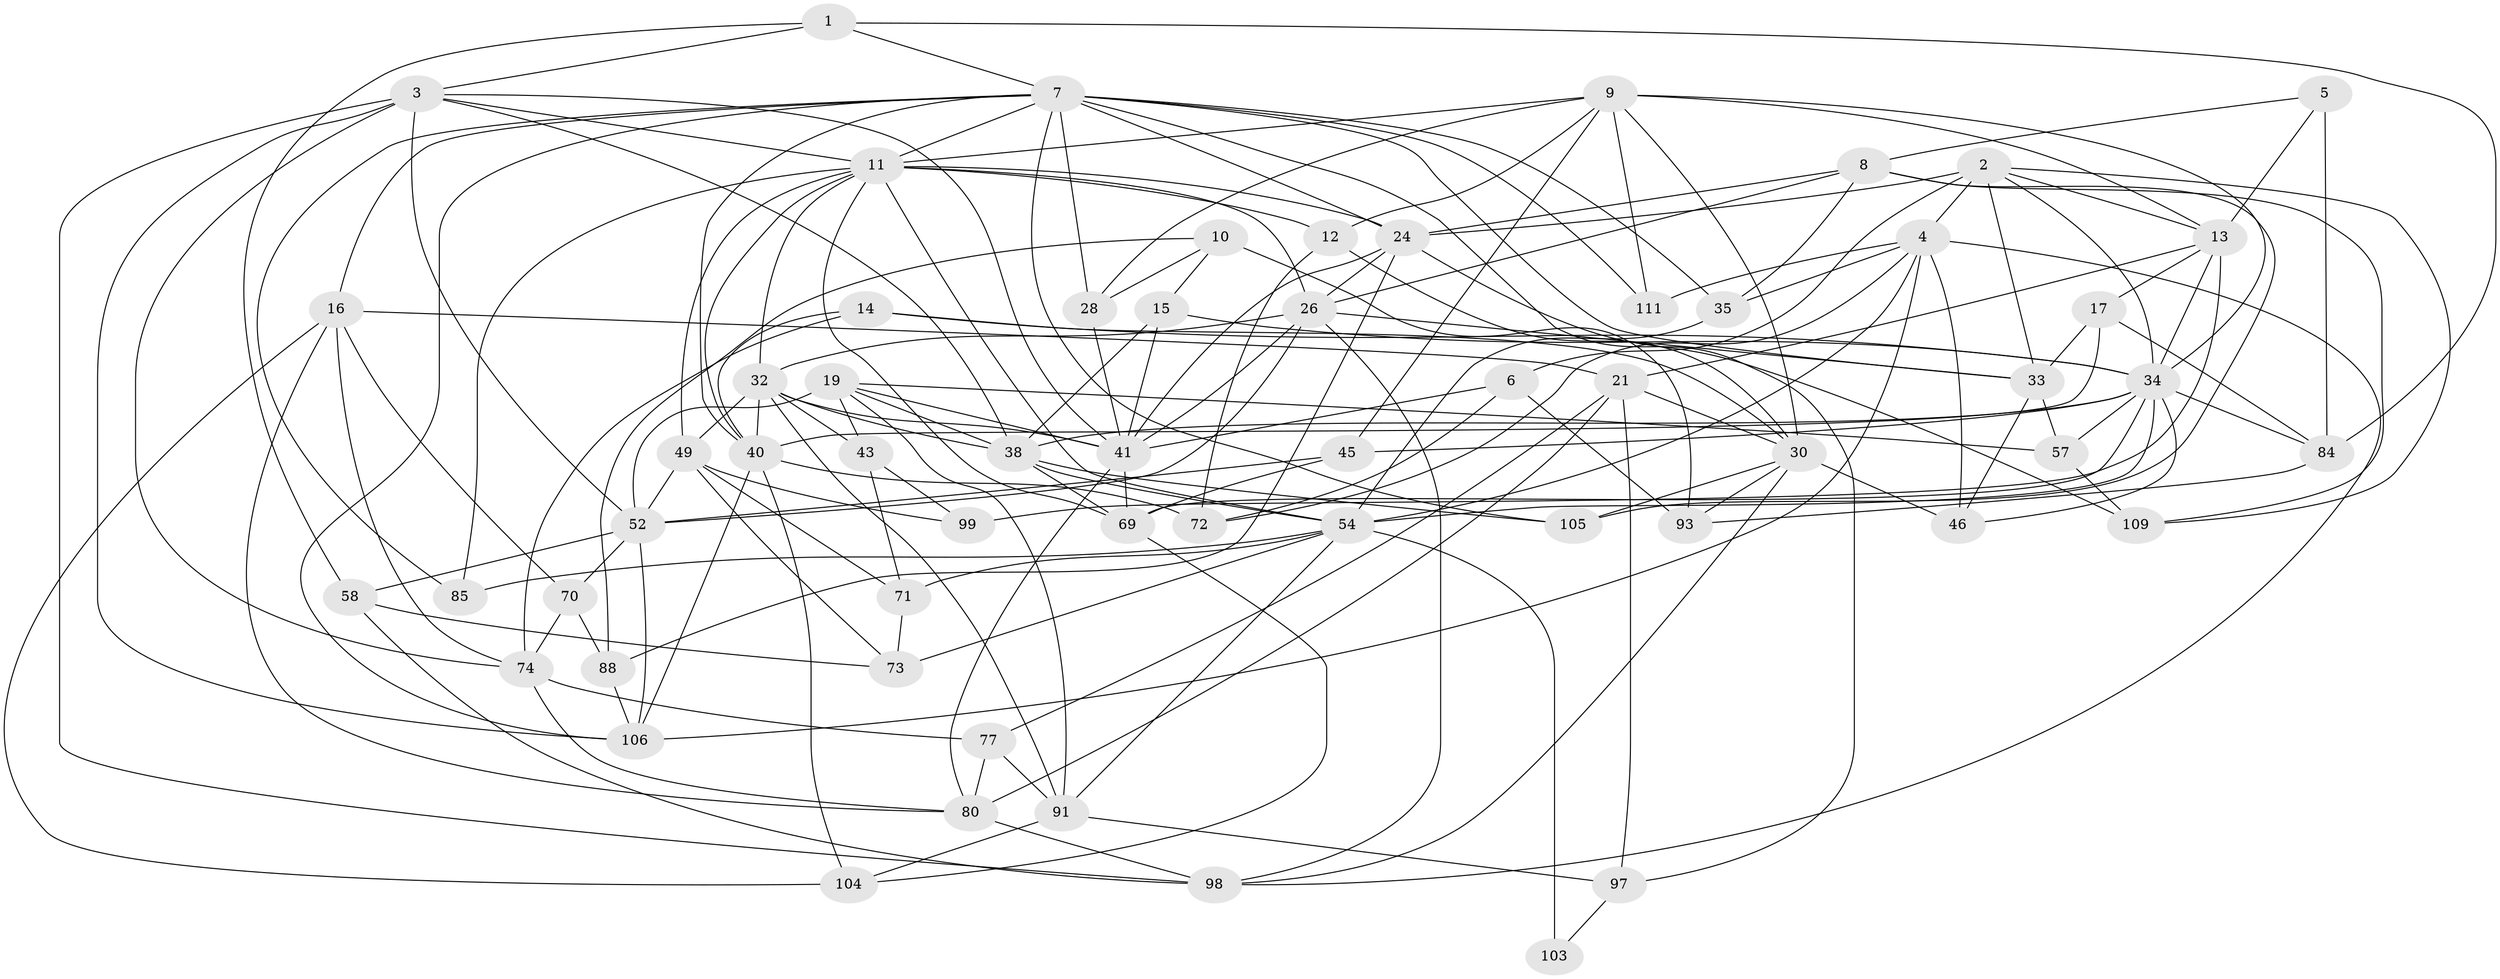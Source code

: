 // original degree distribution, {4: 1.0}
// Generated by graph-tools (version 1.1) at 2025/16/03/09/25 04:16:19]
// undirected, 60 vertices, 171 edges
graph export_dot {
graph [start="1"]
  node [color=gray90,style=filled];
  1;
  2 [super="+50+31"];
  3 [super="+23"];
  4 [super="+25"];
  5;
  6;
  7 [super="+67+27+39+96"];
  8 [super="+75"];
  9 [super="+82+20"];
  10;
  11 [super="+37+76"];
  12;
  13 [super="+18"];
  14;
  15;
  16 [super="+62"];
  17;
  19 [super="+53"];
  21 [super="+36"];
  24 [super="+78"];
  26 [super="+65+86"];
  28;
  30 [super="+56"];
  32 [super="+66+48"];
  33 [super="+42"];
  34 [super="+44+63+110"];
  35;
  38 [super="+68"];
  40 [super="+115+107"];
  41 [super="+60"];
  43;
  45;
  46;
  49 [super="+114"];
  52 [super="+79+102"];
  54 [super="+59+87+83"];
  57;
  58;
  69 [super="+119"];
  70;
  71;
  72;
  73;
  74 [super="+81"];
  77;
  80 [super="+89"];
  84 [super="+95"];
  85;
  88;
  91 [super="+100"];
  93;
  97;
  98 [super="+120"];
  99;
  103;
  104;
  105;
  106 [super="+116"];
  109;
  111 [super="+112"];
  1 -- 58;
  1 -- 3;
  1 -- 84;
  1 -- 7;
  2 -- 109;
  2 -- 6;
  2 -- 24;
  2 -- 33;
  2 -- 4 [weight=2];
  2 -- 34;
  2 -- 13;
  3 -- 98;
  3 -- 38;
  3 -- 74;
  3 -- 11;
  3 -- 106;
  3 -- 52;
  3 -- 41;
  4 -- 111 [weight=2];
  4 -- 54;
  4 -- 98;
  4 -- 35;
  4 -- 72;
  4 -- 106;
  4 -- 46;
  5 -- 8;
  5 -- 84 [weight=2];
  5 -- 13;
  6 -- 72;
  6 -- 93;
  6 -- 41;
  7 -- 24;
  7 -- 28;
  7 -- 111 [weight=3];
  7 -- 97;
  7 -- 35;
  7 -- 85 [weight=2];
  7 -- 106;
  7 -- 33;
  7 -- 40;
  7 -- 16;
  7 -- 105;
  7 -- 11;
  8 -- 109;
  8 -- 24;
  8 -- 105;
  8 -- 26;
  8 -- 35;
  9 -- 28;
  9 -- 13;
  9 -- 45;
  9 -- 34;
  9 -- 12;
  9 -- 30;
  9 -- 11;
  9 -- 111;
  10 -- 28;
  10 -- 15;
  10 -- 93;
  10 -- 88;
  11 -- 49;
  11 -- 69;
  11 -- 40;
  11 -- 85;
  11 -- 24;
  11 -- 26;
  11 -- 32;
  11 -- 12;
  11 -- 54;
  12 -- 72;
  12 -- 30;
  13 -- 99 [weight=2];
  13 -- 17;
  13 -- 34;
  13 -- 21;
  14 -- 30;
  14 -- 74;
  14 -- 40;
  14 -- 34;
  15 -- 38;
  15 -- 41;
  15 -- 34;
  16 -- 70;
  16 -- 21;
  16 -- 74;
  16 -- 80;
  16 -- 104;
  17 -- 33;
  17 -- 40;
  17 -- 84;
  19 -- 91;
  19 -- 43;
  19 -- 41;
  19 -- 38;
  19 -- 57;
  19 -- 52;
  21 -- 97;
  21 -- 30;
  21 -- 80;
  21 -- 77;
  24 -- 26;
  24 -- 109;
  24 -- 88;
  24 -- 41;
  26 -- 98;
  26 -- 33;
  26 -- 32;
  26 -- 52;
  26 -- 41;
  28 -- 41;
  30 -- 105;
  30 -- 98;
  30 -- 93;
  30 -- 46;
  32 -- 43;
  32 -- 40;
  32 -- 49;
  32 -- 91;
  32 -- 38;
  32 -- 41;
  33 -- 57;
  33 -- 46;
  34 -- 57;
  34 -- 69;
  34 -- 46;
  34 -- 84;
  34 -- 38;
  34 -- 45;
  34 -- 54;
  35 -- 54;
  38 -- 54;
  38 -- 69;
  38 -- 105;
  40 -- 106;
  40 -- 72;
  40 -- 104;
  41 -- 80;
  41 -- 69;
  43 -- 71;
  43 -- 99;
  45 -- 69;
  45 -- 52;
  49 -- 52;
  49 -- 99;
  49 -- 73;
  49 -- 71;
  52 -- 58;
  52 -- 106;
  52 -- 70;
  54 -- 73;
  54 -- 71;
  54 -- 91;
  54 -- 85;
  54 -- 103 [weight=3];
  57 -- 109;
  58 -- 73;
  58 -- 98;
  69 -- 104;
  70 -- 88;
  70 -- 74;
  71 -- 73;
  74 -- 77;
  74 -- 80;
  77 -- 80;
  77 -- 91;
  80 -- 98;
  84 -- 93;
  88 -- 106;
  91 -- 97;
  91 -- 104;
  97 -- 103;
}
